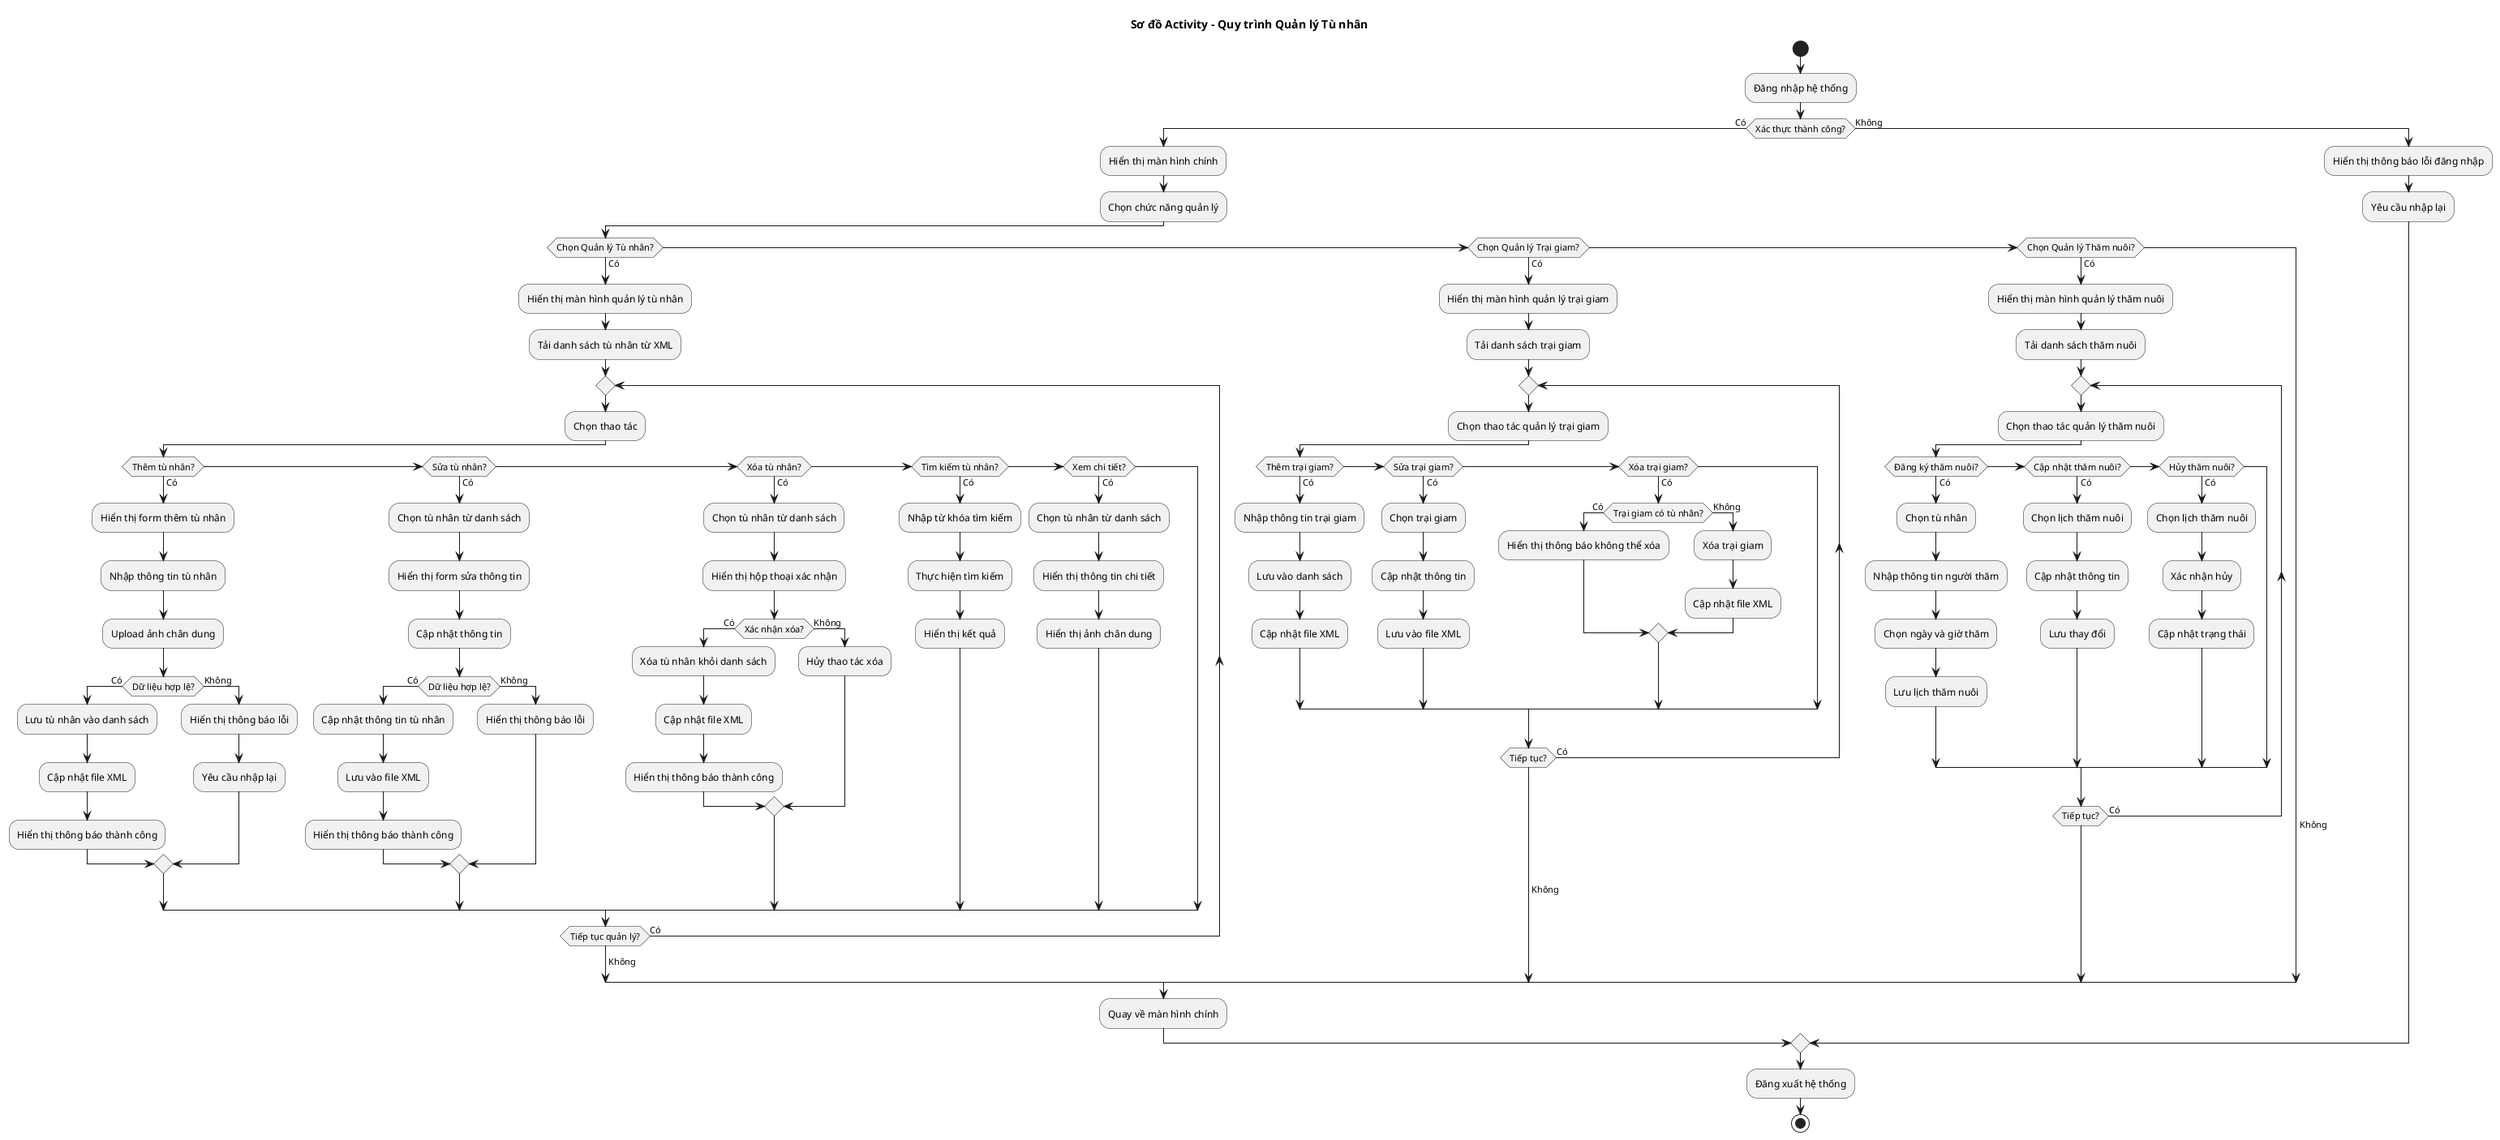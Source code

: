 @startuml "Sơ đồ Activity - Quy trình Quản lý Tù nhân"

title Sơ đồ Activity - Quy trình Quản lý Tù nhân

start

:Đăng nhập hệ thống;

if (Xác thực thành công?) then (Có)
    :Hiển thị màn hình chính;
    :Chọn chức năng quản lý;
    
    if (Chọn Quản lý Tù nhân?) then (Có)
        :Hiển thị màn hình quản lý tù nhân;
        :Tải danh sách tù nhân từ XML;
        
        repeat
            :Chọn thao tác;
            
            if (Thêm tù nhân?) then (Có)
                :Hiển thị form thêm tù nhân;
                :Nhập thông tin tù nhân;
                :Upload ảnh chân dung;
                
                if (Dữ liệu hợp lệ?) then (Có)
                    :Lưu tù nhân vào danh sách;
                    :Cập nhật file XML;
                    :Hiển thị thông báo thành công;
                else (Không)
                    :Hiển thị thông báo lỗi;
                    :Yêu cầu nhập lại;
                endif
                
            elseif (Sửa tù nhân?) then (Có)
                :Chọn tù nhân từ danh sách;
                :Hiển thị form sửa thông tin;
                :Cập nhật thông tin;
                
                if (Dữ liệu hợp lệ?) then (Có)
                    :Cập nhật thông tin tù nhân;
                    :Lưu vào file XML;
                    :Hiển thị thông báo thành công;
                else (Không)
                    :Hiển thị thông báo lỗi;
                endif
                
            elseif (Xóa tù nhân?) then (Có)
                :Chọn tù nhân từ danh sách;
                :Hiển thị hộp thoại xác nhận;
                
                if (Xác nhận xóa?) then (Có)
                    :Xóa tù nhân khỏi danh sách;
                    :Cập nhật file XML;
                    :Hiển thị thông báo thành công;
                else (Không)
                    :Hủy thao tác xóa;
                endif
                
            elseif (Tìm kiếm tù nhân?) then (Có)
                :Nhập từ khóa tìm kiếm;
                :Thực hiện tìm kiếm;
                :Hiển thị kết quả;
                
            elseif (Xem chi tiết?) then (Có)
                :Chọn tù nhân từ danh sách;
                :Hiển thị thông tin chi tiết;
                :Hiển thị ảnh chân dung;
                
            endif
            
        repeat while (Tiếp tục quản lý?) is (Có)
        ->Không;
        
    elseif (Chọn Quản lý Trại giam?) then (Có)
        :Hiển thị màn hình quản lý trại giam;
        :Tải danh sách trại giam;
        
        repeat
            :Chọn thao tác quản lý trại giam;
            
            if (Thêm trại giam?) then (Có)
                :Nhập thông tin trại giam;
                :Lưu vào danh sách;
                :Cập nhật file XML;
                
            elseif (Sửa trại giam?) then (Có)
                :Chọn trại giam;
                :Cập nhật thông tin;
                :Lưu vào file XML;
                
            elseif (Xóa trại giam?) then (Có)
                if (Trại giam có tù nhân?) then (Có)
                    :Hiển thị thông báo không thể xóa;
                else (Không)
                    :Xóa trại giam;
                    :Cập nhật file XML;
                endif
                
            endif
            
        repeat while (Tiếp tục?) is (Có)
        ->Không;
        
    elseif (Chọn Quản lý Thăm nuôi?) then (Có)
        :Hiển thị màn hình quản lý thăm nuôi;
        :Tải danh sách thăm nuôi;
        
        repeat
            :Chọn thao tác quản lý thăm nuôi;
            
            if (Đăng ký thăm nuôi?) then (Có)
                :Chọn tù nhân;
                :Nhập thông tin người thăm;
                :Chọn ngày và giờ thăm;
                :Lưu lịch thăm nuôi;
                
            elseif (Cập nhật thăm nuôi?) then (Có)
                :Chọn lịch thăm nuôi;
                :Cập nhật thông tin;
                :Lưu thay đổi;
                
            elseif (Hủy thăm nuôi?) then (Có)
                :Chọn lịch thăm nuôi;
                :Xác nhận hủy;
                :Cập nhật trạng thái;
                
            endif
            
        repeat while (Tiếp tục?) is (Có)
        ->Không;
        
    endif
    
    :Quay về màn hình chính;
    
else (Không)
    :Hiển thị thông báo lỗi đăng nhập;
    :Yêu cầu nhập lại;
endif

:Đăng xuất hệ thống;

stop

@enduml 
